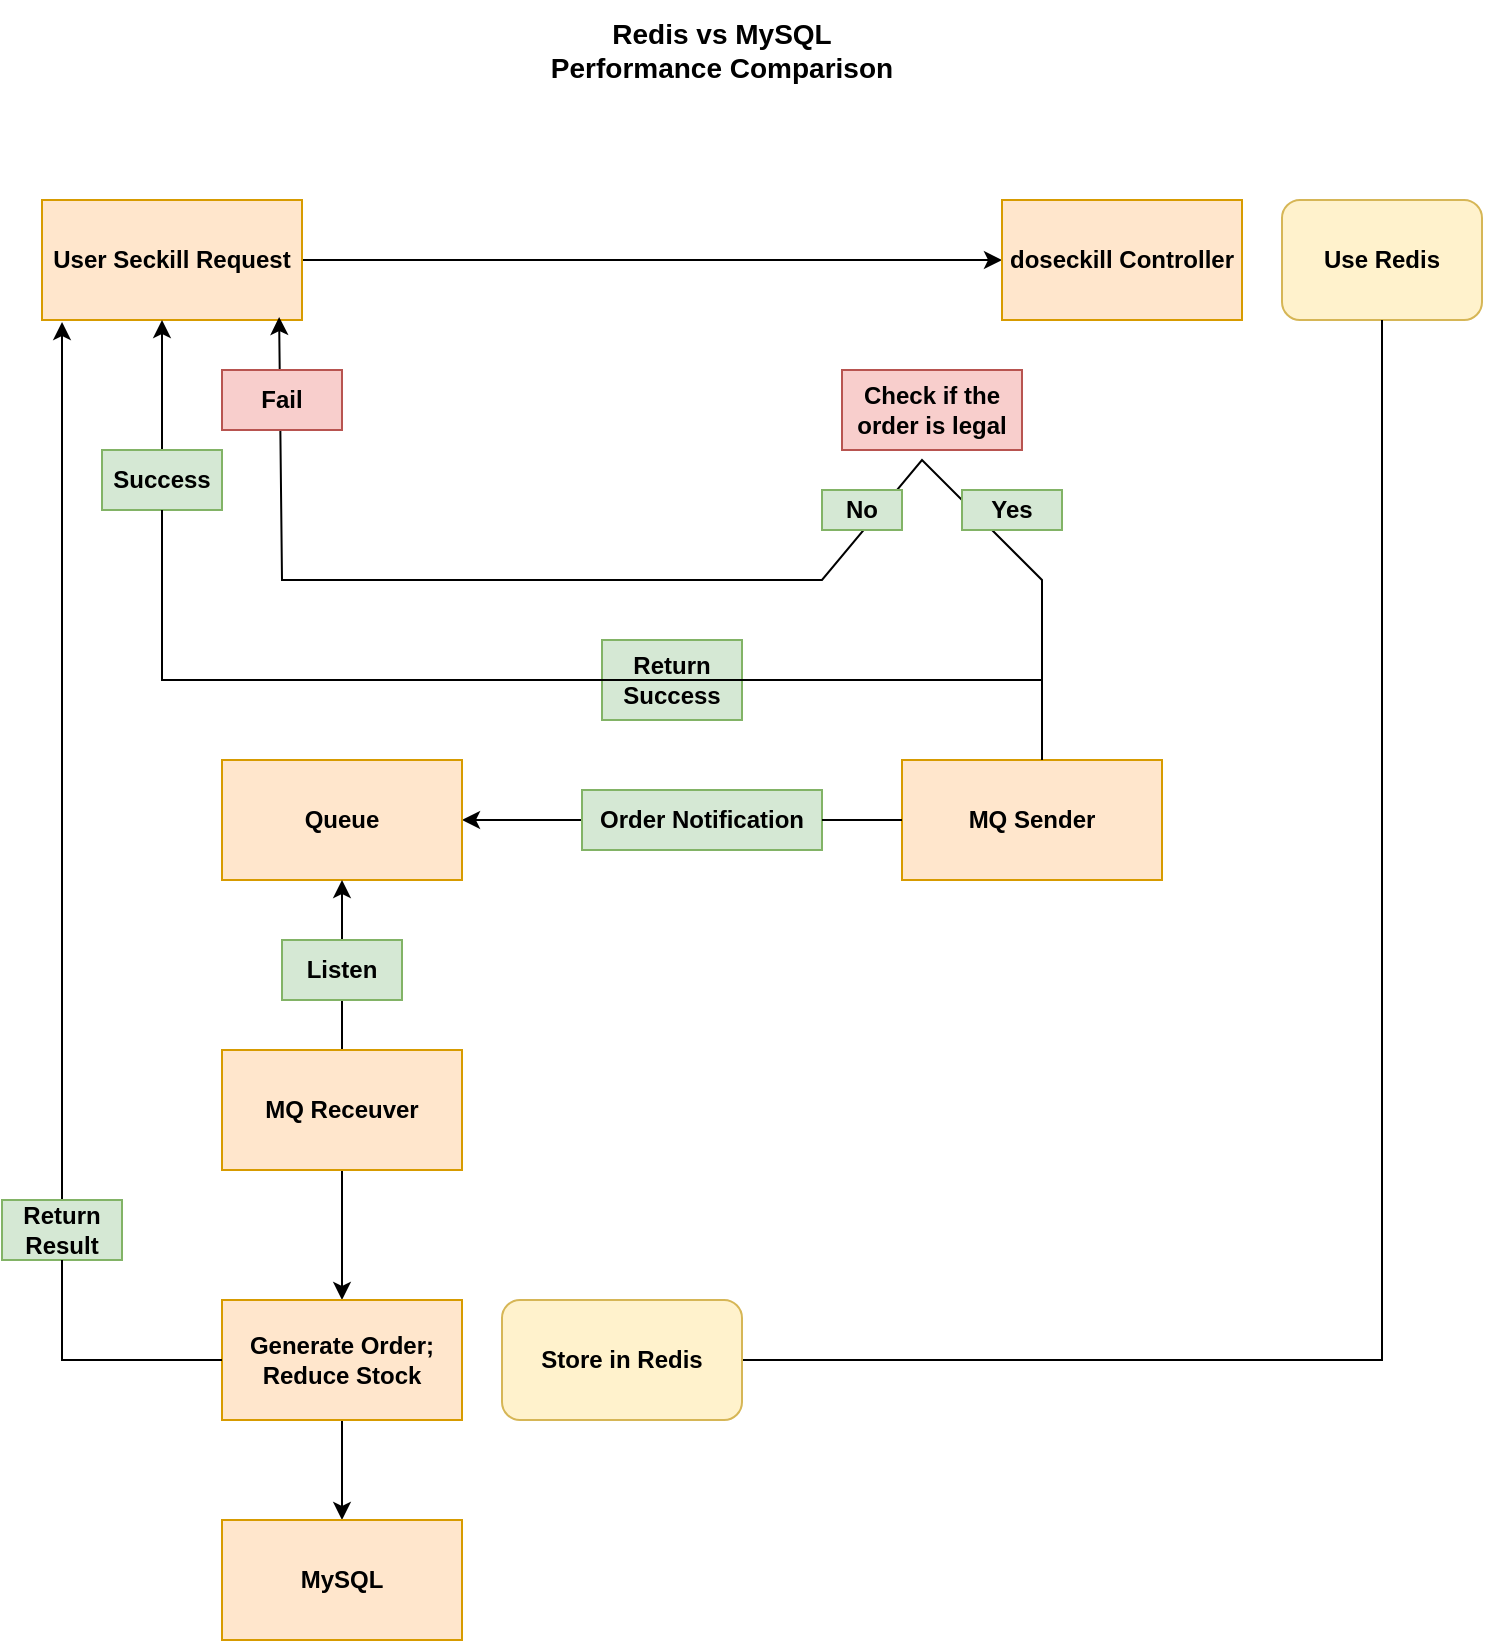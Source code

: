 <mxfile version="20.7.4" type="device"><diagram name="Page-1" id="c7558073-3199-34d8-9f00-42111426c3f3"><mxGraphModel dx="799" dy="1044" grid="1" gridSize="10" guides="1" tooltips="1" connect="1" arrows="1" fold="1" page="1" pageScale="1" pageWidth="826" pageHeight="1169" background="none" math="0" shadow="0"><root><mxCell id="0"/><mxCell id="1" parent="0"/><mxCell id="LPdqlXStsG0Ngnk03sdJ-99" style="edgeStyle=orthogonalEdgeStyle;rounded=0;orthogonalLoop=1;jettySize=auto;html=1;exitX=1;exitY=0.5;exitDx=0;exitDy=0;entryX=0;entryY=0.5;entryDx=0;entryDy=0;" edge="1" parent="1" source="LPdqlXStsG0Ngnk03sdJ-96" target="LPdqlXStsG0Ngnk03sdJ-97"><mxGeometry relative="1" as="geometry"/></mxCell><mxCell id="LPdqlXStsG0Ngnk03sdJ-96" value="&lt;b&gt;User Seckill Request&lt;/b&gt;" style="rounded=0;whiteSpace=wrap;html=1;fillColor=#ffe6cc;strokeColor=#d79b00;" vertex="1" parent="1"><mxGeometry x="90" y="130" width="130" height="60" as="geometry"/></mxCell><mxCell id="LPdqlXStsG0Ngnk03sdJ-97" value="&lt;b&gt;doseckill Controller&lt;/b&gt;" style="rounded=0;whiteSpace=wrap;html=1;fillColor=#ffe6cc;strokeColor=#d79b00;" vertex="1" parent="1"><mxGeometry x="570" y="130" width="120" height="60" as="geometry"/></mxCell><mxCell id="LPdqlXStsG0Ngnk03sdJ-100" value="&lt;b&gt;&lt;font style=&quot;font-size: 14px;&quot;&gt;Redis vs MySQL Performance Comparison&lt;/font&gt;&lt;/b&gt;" style="text;html=1;strokeColor=none;fillColor=none;align=center;verticalAlign=middle;whiteSpace=wrap;rounded=0;" vertex="1" parent="1"><mxGeometry x="330" y="30" width="200" height="50" as="geometry"/></mxCell><mxCell id="LPdqlXStsG0Ngnk03sdJ-103" style="edgeStyle=orthogonalEdgeStyle;rounded=0;orthogonalLoop=1;jettySize=auto;html=1;exitX=0;exitY=0.5;exitDx=0;exitDy=0;entryX=1;entryY=0.5;entryDx=0;entryDy=0;startArrow=none;" edge="1" parent="1" source="LPdqlXStsG0Ngnk03sdJ-120" target="LPdqlXStsG0Ngnk03sdJ-102"><mxGeometry relative="1" as="geometry"/></mxCell><mxCell id="LPdqlXStsG0Ngnk03sdJ-104" style="edgeStyle=orthogonalEdgeStyle;rounded=0;orthogonalLoop=1;jettySize=auto;html=1;exitX=0.5;exitY=0;exitDx=0;exitDy=0;entryX=0.5;entryY=1;entryDx=0;entryDy=0;strokeColor=none;" edge="1" parent="1" source="LPdqlXStsG0Ngnk03sdJ-101" target="LPdqlXStsG0Ngnk03sdJ-96"><mxGeometry relative="1" as="geometry"/></mxCell><mxCell id="LPdqlXStsG0Ngnk03sdJ-101" value="&lt;b&gt;MQ Sender&lt;/b&gt;" style="rounded=0;whiteSpace=wrap;html=1;fillColor=#ffe6cc;strokeColor=#d79b00;" vertex="1" parent="1"><mxGeometry x="520" y="410" width="130" height="60" as="geometry"/></mxCell><mxCell id="LPdqlXStsG0Ngnk03sdJ-102" value="&lt;b&gt;Queue&lt;/b&gt;" style="rounded=0;whiteSpace=wrap;html=1;fillColor=#ffe6cc;strokeColor=#d79b00;" vertex="1" parent="1"><mxGeometry x="180" y="410" width="120" height="60" as="geometry"/></mxCell><mxCell id="LPdqlXStsG0Ngnk03sdJ-107" value="" style="endArrow=classic;html=1;rounded=0;entryX=0.912;entryY=0.975;entryDx=0;entryDy=0;entryPerimeter=0;" edge="1" parent="1" target="LPdqlXStsG0Ngnk03sdJ-96"><mxGeometry width="50" height="50" relative="1" as="geometry"><mxPoint x="590" y="410" as="sourcePoint"/><mxPoint x="160" y="190" as="targetPoint"/><Array as="points"><mxPoint x="590" y="390"/><mxPoint x="590" y="320"/><mxPoint x="530" y="260"/><mxPoint x="480" y="320"/><mxPoint x="210" y="320"/></Array></mxGeometry></mxCell><mxCell id="LPdqlXStsG0Ngnk03sdJ-109" value="&lt;b&gt;Check if the order is legal&lt;/b&gt;" style="text;html=1;strokeColor=#b85450;fillColor=#f8cecc;align=center;verticalAlign=middle;whiteSpace=wrap;rounded=0;" vertex="1" parent="1"><mxGeometry x="490" y="215" width="90" height="40" as="geometry"/></mxCell><mxCell id="LPdqlXStsG0Ngnk03sdJ-110" value="&lt;b&gt;No&lt;/b&gt;" style="text;html=1;strokeColor=#82b366;fillColor=#d5e8d4;align=center;verticalAlign=middle;whiteSpace=wrap;rounded=0;" vertex="1" parent="1"><mxGeometry x="480" y="275" width="40" height="20" as="geometry"/></mxCell><mxCell id="LPdqlXStsG0Ngnk03sdJ-111" value="&lt;b&gt;Yes&lt;/b&gt;" style="text;html=1;strokeColor=#82b366;fillColor=#d5e8d4;align=center;verticalAlign=middle;whiteSpace=wrap;rounded=0;" vertex="1" parent="1"><mxGeometry x="550" y="275" width="50" height="20" as="geometry"/></mxCell><mxCell id="LPdqlXStsG0Ngnk03sdJ-112" value="&lt;b&gt;Fail&lt;/b&gt;" style="text;html=1;strokeColor=#b85450;fillColor=#f8cecc;align=center;verticalAlign=middle;whiteSpace=wrap;rounded=0;" vertex="1" parent="1"><mxGeometry x="180" y="215" width="60" height="30" as="geometry"/></mxCell><mxCell id="LPdqlXStsG0Ngnk03sdJ-113" value="" style="endArrow=classic;html=1;rounded=0;startArrow=none;" edge="1" parent="1" source="LPdqlXStsG0Ngnk03sdJ-117"><mxGeometry width="50" height="50" relative="1" as="geometry"><mxPoint x="590" y="370" as="sourcePoint"/><mxPoint x="150" y="190" as="targetPoint"/><Array as="points"/></mxGeometry></mxCell><mxCell id="LPdqlXStsG0Ngnk03sdJ-116" value="&lt;b&gt;Return Success&lt;/b&gt;" style="text;html=1;strokeColor=#82b366;fillColor=#d5e8d4;align=center;verticalAlign=middle;whiteSpace=wrap;rounded=0;glass=0;shadow=0;" vertex="1" parent="1"><mxGeometry x="370" y="350" width="70" height="40" as="geometry"/></mxCell><mxCell id="LPdqlXStsG0Ngnk03sdJ-117" value="&lt;b&gt;Success&lt;/b&gt;" style="text;html=1;strokeColor=#82b366;fillColor=#d5e8d4;align=center;verticalAlign=middle;whiteSpace=wrap;rounded=0;" vertex="1" parent="1"><mxGeometry x="120" y="255" width="60" height="30" as="geometry"/></mxCell><mxCell id="LPdqlXStsG0Ngnk03sdJ-118" value="" style="endArrow=none;html=1;rounded=0;" edge="1" parent="1" target="LPdqlXStsG0Ngnk03sdJ-117"><mxGeometry width="50" height="50" relative="1" as="geometry"><mxPoint x="590" y="370" as="sourcePoint"/><mxPoint x="150" y="190" as="targetPoint"/><Array as="points"><mxPoint x="150" y="370"/></Array></mxGeometry></mxCell><mxCell id="LPdqlXStsG0Ngnk03sdJ-120" value="&lt;b&gt;Order Notification&lt;/b&gt;" style="text;html=1;strokeColor=#82b366;fillColor=#d5e8d4;align=center;verticalAlign=middle;whiteSpace=wrap;rounded=0;shadow=0;glass=0;sketch=0;" vertex="1" parent="1"><mxGeometry x="360" y="425" width="120" height="30" as="geometry"/></mxCell><mxCell id="LPdqlXStsG0Ngnk03sdJ-121" value="" style="edgeStyle=orthogonalEdgeStyle;rounded=0;orthogonalLoop=1;jettySize=auto;html=1;exitX=0;exitY=0.5;exitDx=0;exitDy=0;entryX=1;entryY=0.5;entryDx=0;entryDy=0;endArrow=none;" edge="1" parent="1" source="LPdqlXStsG0Ngnk03sdJ-101" target="LPdqlXStsG0Ngnk03sdJ-120"><mxGeometry relative="1" as="geometry"><mxPoint x="520" y="440" as="sourcePoint"/><mxPoint x="300" y="440" as="targetPoint"/></mxGeometry></mxCell><mxCell id="LPdqlXStsG0Ngnk03sdJ-123" style="edgeStyle=orthogonalEdgeStyle;rounded=0;orthogonalLoop=1;jettySize=auto;html=1;entryX=0.5;entryY=1;entryDx=0;entryDy=0;" edge="1" parent="1" source="LPdqlXStsG0Ngnk03sdJ-122" target="LPdqlXStsG0Ngnk03sdJ-102"><mxGeometry relative="1" as="geometry"/></mxCell><mxCell id="LPdqlXStsG0Ngnk03sdJ-126" style="edgeStyle=orthogonalEdgeStyle;rounded=0;orthogonalLoop=1;jettySize=auto;html=1;entryX=0.5;entryY=0;entryDx=0;entryDy=0;" edge="1" parent="1" source="LPdqlXStsG0Ngnk03sdJ-122" target="LPdqlXStsG0Ngnk03sdJ-125"><mxGeometry relative="1" as="geometry"/></mxCell><mxCell id="LPdqlXStsG0Ngnk03sdJ-122" value="&lt;b&gt;MQ Receuver&lt;/b&gt;" style="rounded=0;whiteSpace=wrap;html=1;shadow=0;glass=0;sketch=0;fillColor=#ffe6cc;strokeColor=#d79b00;" vertex="1" parent="1"><mxGeometry x="180" y="555" width="120" height="60" as="geometry"/></mxCell><mxCell id="LPdqlXStsG0Ngnk03sdJ-124" value="&lt;b&gt;Listen&lt;/b&gt;" style="text;html=1;strokeColor=#82b366;fillColor=#d5e8d4;align=center;verticalAlign=middle;whiteSpace=wrap;rounded=0;shadow=0;glass=0;sketch=0;" vertex="1" parent="1"><mxGeometry x="210" y="500" width="60" height="30" as="geometry"/></mxCell><mxCell id="LPdqlXStsG0Ngnk03sdJ-140" style="edgeStyle=orthogonalEdgeStyle;rounded=0;orthogonalLoop=1;jettySize=auto;html=1;exitX=0.5;exitY=1;exitDx=0;exitDy=0;entryX=0.5;entryY=0;entryDx=0;entryDy=0;" edge="1" parent="1" source="LPdqlXStsG0Ngnk03sdJ-125" target="LPdqlXStsG0Ngnk03sdJ-139"><mxGeometry relative="1" as="geometry"/></mxCell><mxCell id="LPdqlXStsG0Ngnk03sdJ-125" value="&lt;b&gt;Generate Order;&lt;br&gt;Reduce Stock&lt;/b&gt;" style="rounded=0;whiteSpace=wrap;html=1;shadow=0;glass=0;sketch=0;fillColor=#ffe6cc;strokeColor=#d79b00;" vertex="1" parent="1"><mxGeometry x="180" y="680" width="120" height="60" as="geometry"/></mxCell><mxCell id="LPdqlXStsG0Ngnk03sdJ-131" style="edgeStyle=orthogonalEdgeStyle;rounded=0;orthogonalLoop=1;jettySize=auto;html=1;exitX=0.5;exitY=0;exitDx=0;exitDy=0;entryX=0.077;entryY=1.017;entryDx=0;entryDy=0;entryPerimeter=0;" edge="1" parent="1" source="LPdqlXStsG0Ngnk03sdJ-128" target="LPdqlXStsG0Ngnk03sdJ-96"><mxGeometry relative="1" as="geometry"/></mxCell><mxCell id="LPdqlXStsG0Ngnk03sdJ-128" value="&lt;b&gt;Return Result&lt;/b&gt;" style="text;html=1;strokeColor=#82b366;fillColor=#d5e8d4;align=center;verticalAlign=middle;whiteSpace=wrap;rounded=0;shadow=0;glass=0;sketch=0;" vertex="1" parent="1"><mxGeometry x="70" y="630" width="60" height="30" as="geometry"/></mxCell><mxCell id="LPdqlXStsG0Ngnk03sdJ-130" value="" style="edgeStyle=orthogonalEdgeStyle;rounded=0;orthogonalLoop=1;jettySize=auto;html=1;exitX=0;exitY=0.5;exitDx=0;exitDy=0;endArrow=none;" edge="1" parent="1" source="LPdqlXStsG0Ngnk03sdJ-125"><mxGeometry relative="1" as="geometry"><mxPoint x="180" y="710" as="sourcePoint"/><mxPoint x="100" y="660" as="targetPoint"/><Array as="points"><mxPoint x="100" y="710"/><mxPoint x="100" y="660"/></Array></mxGeometry></mxCell><mxCell id="LPdqlXStsG0Ngnk03sdJ-133" value="&lt;b&gt;Use Redis&lt;/b&gt;" style="rounded=1;whiteSpace=wrap;html=1;shadow=0;glass=0;sketch=0;fillColor=#fff2cc;strokeColor=#d6b656;" vertex="1" parent="1"><mxGeometry x="710" y="130" width="100" height="60" as="geometry"/></mxCell><mxCell id="LPdqlXStsG0Ngnk03sdJ-136" value="" style="endArrow=none;html=1;rounded=0;entryX=0.5;entryY=1;entryDx=0;entryDy=0;exitX=1;exitY=0.5;exitDx=0;exitDy=0;" edge="1" parent="1" source="LPdqlXStsG0Ngnk03sdJ-137" target="LPdqlXStsG0Ngnk03sdJ-133"><mxGeometry width="50" height="50" relative="1" as="geometry"><mxPoint x="440" y="720" as="sourcePoint"/><mxPoint x="460" y="570" as="targetPoint"/><Array as="points"><mxPoint x="760" y="710"/></Array></mxGeometry></mxCell><mxCell id="LPdqlXStsG0Ngnk03sdJ-137" value="&lt;b&gt;Store in Redis&lt;/b&gt;" style="rounded=1;whiteSpace=wrap;html=1;shadow=0;glass=0;sketch=0;fillColor=#fff2cc;strokeColor=#d6b656;" vertex="1" parent="1"><mxGeometry x="320" y="680" width="120" height="60" as="geometry"/></mxCell><mxCell id="LPdqlXStsG0Ngnk03sdJ-139" value="&lt;b&gt;MySQL&lt;/b&gt;" style="rounded=0;whiteSpace=wrap;html=1;shadow=0;glass=0;sketch=0;fillColor=#ffe6cc;strokeColor=#d79b00;" vertex="1" parent="1"><mxGeometry x="180" y="790" width="120" height="60" as="geometry"/></mxCell></root></mxGraphModel></diagram></mxfile>